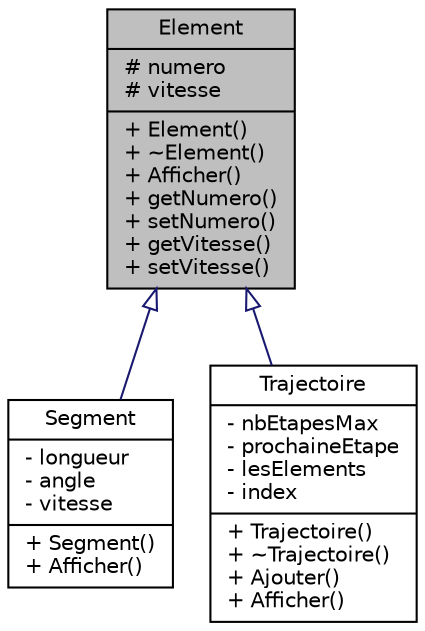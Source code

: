 digraph "Element"
{
  edge [fontname="Helvetica",fontsize="10",labelfontname="Helvetica",labelfontsize="10"];
  node [fontname="Helvetica",fontsize="10",shape=record];
  Node0 [label="{Element\n|# numero\l# vitesse\l|+ Element()\l+ ~Element()\l+ Afficher()\l+ getNumero()\l+ setNumero()\l+ getVitesse()\l+ setVitesse()\l}",height=0.2,width=0.4,color="black", fillcolor="grey75", style="filled", fontcolor="black"];
  Node0 -> Node1 [dir="back",color="midnightblue",fontsize="10",style="solid",arrowtail="onormal",fontname="Helvetica"];
  Node1 [label="{Segment\n|- longueur\l- angle\l- vitesse\l|+ Segment()\l+ Afficher()\l}",height=0.2,width=0.4,color="black", fillcolor="white", style="filled",URL="$class_segment.html"];
  Node0 -> Node2 [dir="back",color="midnightblue",fontsize="10",style="solid",arrowtail="onormal",fontname="Helvetica"];
  Node2 [label="{Trajectoire\n|- nbEtapesMax\l- prochaineEtape\l- lesElements\l- index\l|+ Trajectoire()\l+ ~Trajectoire()\l+ Ajouter()\l+ Afficher()\l}",height=0.2,width=0.4,color="black", fillcolor="white", style="filled",URL="$class_trajectoire.html"];
}
